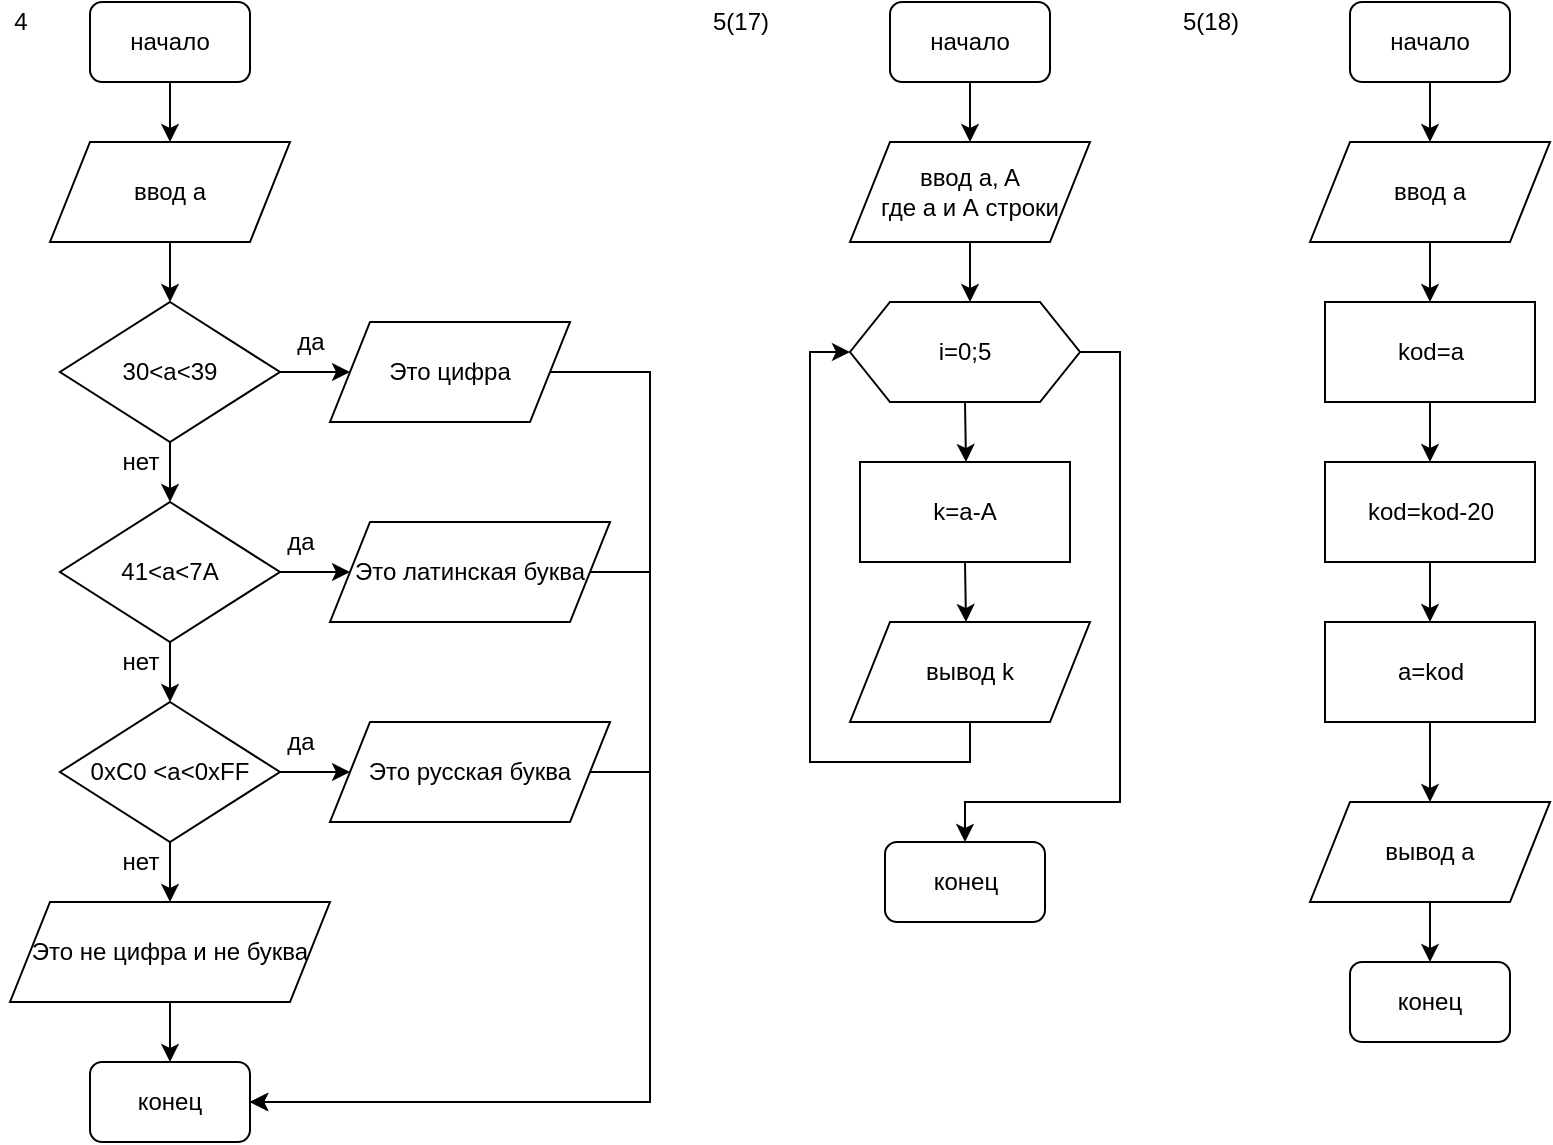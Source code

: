<mxfile version="15.3.7" type="device"><diagram id="MGLZmSCZtyXMsi0TH767" name="Page-1"><mxGraphModel dx="1038" dy="523" grid="1" gridSize="10" guides="1" tooltips="1" connect="1" arrows="1" fold="1" page="1" pageScale="1" pageWidth="827" pageHeight="1169" math="0" shadow="0"><root><mxCell id="0"/><mxCell id="1" parent="0"/><mxCell id="wR7akz7cA-P_9ljxM6oN-2" style="edgeStyle=orthogonalEdgeStyle;rounded=0;orthogonalLoop=1;jettySize=auto;html=1;exitX=0.5;exitY=1;exitDx=0;exitDy=0;" edge="1" parent="1" source="wR7akz7cA-P_9ljxM6oN-1"><mxGeometry relative="1" as="geometry"><mxPoint x="100" y="80" as="targetPoint"/></mxGeometry></mxCell><mxCell id="wR7akz7cA-P_9ljxM6oN-1" value="начало" style="rounded=1;whiteSpace=wrap;html=1;" vertex="1" parent="1"><mxGeometry x="60" y="10" width="80" height="40" as="geometry"/></mxCell><mxCell id="wR7akz7cA-P_9ljxM6oN-4" style="edgeStyle=orthogonalEdgeStyle;rounded=0;orthogonalLoop=1;jettySize=auto;html=1;exitX=0.5;exitY=1;exitDx=0;exitDy=0;" edge="1" parent="1" source="wR7akz7cA-P_9ljxM6oN-3"><mxGeometry relative="1" as="geometry"><mxPoint x="100" y="160" as="targetPoint"/></mxGeometry></mxCell><mxCell id="wR7akz7cA-P_9ljxM6oN-3" value="ввод a" style="shape=parallelogram;perimeter=parallelogramPerimeter;whiteSpace=wrap;html=1;fixedSize=1;" vertex="1" parent="1"><mxGeometry x="40" y="80" width="120" height="50" as="geometry"/></mxCell><mxCell id="wR7akz7cA-P_9ljxM6oN-6" style="edgeStyle=orthogonalEdgeStyle;rounded=0;orthogonalLoop=1;jettySize=auto;html=1;exitX=0.5;exitY=1;exitDx=0;exitDy=0;" edge="1" parent="1" source="wR7akz7cA-P_9ljxM6oN-5"><mxGeometry relative="1" as="geometry"><mxPoint x="100" y="260" as="targetPoint"/></mxGeometry></mxCell><mxCell id="wR7akz7cA-P_9ljxM6oN-7" style="edgeStyle=orthogonalEdgeStyle;rounded=0;orthogonalLoop=1;jettySize=auto;html=1;exitX=1;exitY=0.5;exitDx=0;exitDy=0;" edge="1" parent="1" source="wR7akz7cA-P_9ljxM6oN-5"><mxGeometry relative="1" as="geometry"><mxPoint x="190" y="195" as="targetPoint"/></mxGeometry></mxCell><mxCell id="wR7akz7cA-P_9ljxM6oN-5" value="30&amp;lt;a&amp;lt;39" style="rhombus;whiteSpace=wrap;html=1;" vertex="1" parent="1"><mxGeometry x="45" y="160" width="110" height="70" as="geometry"/></mxCell><mxCell id="wR7akz7cA-P_9ljxM6oN-8" value="да" style="text;html=1;align=center;verticalAlign=middle;resizable=0;points=[];autosize=1;strokeColor=none;fillColor=none;" vertex="1" parent="1"><mxGeometry x="155" y="170" width="30" height="20" as="geometry"/></mxCell><mxCell id="wR7akz7cA-P_9ljxM6oN-9" value="нет" style="text;html=1;align=center;verticalAlign=middle;resizable=0;points=[];autosize=1;strokeColor=none;fillColor=none;" vertex="1" parent="1"><mxGeometry x="70" y="230" width="30" height="20" as="geometry"/></mxCell><mxCell id="wR7akz7cA-P_9ljxM6oN-27" style="edgeStyle=orthogonalEdgeStyle;rounded=0;orthogonalLoop=1;jettySize=auto;html=1;exitX=1;exitY=0.5;exitDx=0;exitDy=0;entryX=1;entryY=0.5;entryDx=0;entryDy=0;" edge="1" parent="1" source="wR7akz7cA-P_9ljxM6oN-10" target="wR7akz7cA-P_9ljxM6oN-26"><mxGeometry relative="1" as="geometry"><Array as="points"><mxPoint x="340" y="195"/><mxPoint x="340" y="560"/></Array></mxGeometry></mxCell><mxCell id="wR7akz7cA-P_9ljxM6oN-10" value="Это цифра" style="shape=parallelogram;perimeter=parallelogramPerimeter;whiteSpace=wrap;html=1;fixedSize=1;" vertex="1" parent="1"><mxGeometry x="180" y="170" width="120" height="50" as="geometry"/></mxCell><mxCell id="wR7akz7cA-P_9ljxM6oN-13" style="edgeStyle=orthogonalEdgeStyle;rounded=0;orthogonalLoop=1;jettySize=auto;html=1;exitX=0.5;exitY=1;exitDx=0;exitDy=0;" edge="1" parent="1" source="wR7akz7cA-P_9ljxM6oN-11"><mxGeometry relative="1" as="geometry"><mxPoint x="100" y="360" as="targetPoint"/></mxGeometry></mxCell><mxCell id="wR7akz7cA-P_9ljxM6oN-14" style="edgeStyle=orthogonalEdgeStyle;rounded=0;orthogonalLoop=1;jettySize=auto;html=1;exitX=1;exitY=0.5;exitDx=0;exitDy=0;" edge="1" parent="1" source="wR7akz7cA-P_9ljxM6oN-11"><mxGeometry relative="1" as="geometry"><mxPoint x="190" y="295" as="targetPoint"/></mxGeometry></mxCell><mxCell id="wR7akz7cA-P_9ljxM6oN-11" value="41&amp;lt;a&amp;lt;7А" style="rhombus;whiteSpace=wrap;html=1;" vertex="1" parent="1"><mxGeometry x="45" y="260" width="110" height="70" as="geometry"/></mxCell><mxCell id="wR7akz7cA-P_9ljxM6oN-15" value="нет" style="text;html=1;align=center;verticalAlign=middle;resizable=0;points=[];autosize=1;strokeColor=none;fillColor=none;" vertex="1" parent="1"><mxGeometry x="70" y="330" width="30" height="20" as="geometry"/></mxCell><mxCell id="wR7akz7cA-P_9ljxM6oN-16" value="да" style="text;html=1;align=center;verticalAlign=middle;resizable=0;points=[];autosize=1;strokeColor=none;fillColor=none;" vertex="1" parent="1"><mxGeometry x="150" y="270" width="30" height="20" as="geometry"/></mxCell><mxCell id="wR7akz7cA-P_9ljxM6oN-28" style="edgeStyle=orthogonalEdgeStyle;rounded=0;orthogonalLoop=1;jettySize=auto;html=1;exitX=1;exitY=0.5;exitDx=0;exitDy=0;entryX=1;entryY=0.5;entryDx=0;entryDy=0;" edge="1" parent="1" source="wR7akz7cA-P_9ljxM6oN-17" target="wR7akz7cA-P_9ljxM6oN-26"><mxGeometry relative="1" as="geometry"><Array as="points"><mxPoint x="340" y="295"/><mxPoint x="340" y="560"/></Array></mxGeometry></mxCell><mxCell id="wR7akz7cA-P_9ljxM6oN-17" value="Это латинская буква" style="shape=parallelogram;perimeter=parallelogramPerimeter;whiteSpace=wrap;html=1;fixedSize=1;" vertex="1" parent="1"><mxGeometry x="180" y="270" width="140" height="50" as="geometry"/></mxCell><mxCell id="wR7akz7cA-P_9ljxM6oN-19" style="edgeStyle=orthogonalEdgeStyle;rounded=0;orthogonalLoop=1;jettySize=auto;html=1;exitX=0.5;exitY=1;exitDx=0;exitDy=0;" edge="1" parent="1" source="wR7akz7cA-P_9ljxM6oN-18"><mxGeometry relative="1" as="geometry"><mxPoint x="100" y="460" as="targetPoint"/></mxGeometry></mxCell><mxCell id="wR7akz7cA-P_9ljxM6oN-20" style="edgeStyle=orthogonalEdgeStyle;rounded=0;orthogonalLoop=1;jettySize=auto;html=1;exitX=1;exitY=0.5;exitDx=0;exitDy=0;" edge="1" parent="1" source="wR7akz7cA-P_9ljxM6oN-18"><mxGeometry relative="1" as="geometry"><mxPoint x="190" y="395" as="targetPoint"/></mxGeometry></mxCell><mxCell id="wR7akz7cA-P_9ljxM6oN-18" value="&lt;span lang=&quot;RU&quot;&gt;0хС0 &amp;lt;a&amp;lt;0х&lt;/span&gt;&lt;span&gt;FF&lt;/span&gt;" style="rhombus;whiteSpace=wrap;html=1;" vertex="1" parent="1"><mxGeometry x="45" y="360" width="110" height="70" as="geometry"/></mxCell><mxCell id="wR7akz7cA-P_9ljxM6oN-21" value="нет" style="text;html=1;align=center;verticalAlign=middle;resizable=0;points=[];autosize=1;strokeColor=none;fillColor=none;" vertex="1" parent="1"><mxGeometry x="70" y="430" width="30" height="20" as="geometry"/></mxCell><mxCell id="wR7akz7cA-P_9ljxM6oN-22" value="да" style="text;html=1;align=center;verticalAlign=middle;resizable=0;points=[];autosize=1;strokeColor=none;fillColor=none;" vertex="1" parent="1"><mxGeometry x="150" y="370" width="30" height="20" as="geometry"/></mxCell><mxCell id="wR7akz7cA-P_9ljxM6oN-29" style="edgeStyle=orthogonalEdgeStyle;rounded=0;orthogonalLoop=1;jettySize=auto;html=1;exitX=1;exitY=0.5;exitDx=0;exitDy=0;entryX=1;entryY=0.5;entryDx=0;entryDy=0;" edge="1" parent="1" source="wR7akz7cA-P_9ljxM6oN-23" target="wR7akz7cA-P_9ljxM6oN-26"><mxGeometry relative="1" as="geometry"><Array as="points"><mxPoint x="340" y="395"/><mxPoint x="340" y="560"/></Array></mxGeometry></mxCell><mxCell id="wR7akz7cA-P_9ljxM6oN-23" value="Это русская буква" style="shape=parallelogram;perimeter=parallelogramPerimeter;whiteSpace=wrap;html=1;fixedSize=1;" vertex="1" parent="1"><mxGeometry x="180" y="370" width="140" height="50" as="geometry"/></mxCell><mxCell id="wR7akz7cA-P_9ljxM6oN-25" style="edgeStyle=orthogonalEdgeStyle;rounded=0;orthogonalLoop=1;jettySize=auto;html=1;exitX=0.5;exitY=1;exitDx=0;exitDy=0;" edge="1" parent="1" source="wR7akz7cA-P_9ljxM6oN-24"><mxGeometry relative="1" as="geometry"><mxPoint x="100" y="540" as="targetPoint"/></mxGeometry></mxCell><mxCell id="wR7akz7cA-P_9ljxM6oN-24" value="Это не цифра и не буква" style="shape=parallelogram;perimeter=parallelogramPerimeter;whiteSpace=wrap;html=1;fixedSize=1;" vertex="1" parent="1"><mxGeometry x="20" y="460" width="160" height="50" as="geometry"/></mxCell><mxCell id="wR7akz7cA-P_9ljxM6oN-26" value="конец" style="rounded=1;whiteSpace=wrap;html=1;" vertex="1" parent="1"><mxGeometry x="60" y="540" width="80" height="40" as="geometry"/></mxCell><mxCell id="wR7akz7cA-P_9ljxM6oN-30" value="4" style="text;html=1;align=center;verticalAlign=middle;resizable=0;points=[];autosize=1;strokeColor=none;fillColor=none;" vertex="1" parent="1"><mxGeometry x="15" y="10" width="20" height="20" as="geometry"/></mxCell><mxCell id="wR7akz7cA-P_9ljxM6oN-31" value="5(17)" style="text;html=1;align=center;verticalAlign=middle;resizable=0;points=[];autosize=1;strokeColor=none;fillColor=none;" vertex="1" parent="1"><mxGeometry x="365" y="10" width="40" height="20" as="geometry"/></mxCell><mxCell id="wR7akz7cA-P_9ljxM6oN-33" style="edgeStyle=orthogonalEdgeStyle;rounded=0;orthogonalLoop=1;jettySize=auto;html=1;exitX=0.5;exitY=1;exitDx=0;exitDy=0;" edge="1" parent="1" source="wR7akz7cA-P_9ljxM6oN-32"><mxGeometry relative="1" as="geometry"><mxPoint x="500" y="80" as="targetPoint"/></mxGeometry></mxCell><mxCell id="wR7akz7cA-P_9ljxM6oN-32" value="начало" style="rounded=1;whiteSpace=wrap;html=1;" vertex="1" parent="1"><mxGeometry x="460" y="10" width="80" height="40" as="geometry"/></mxCell><mxCell id="wR7akz7cA-P_9ljxM6oN-35" style="edgeStyle=orthogonalEdgeStyle;rounded=0;orthogonalLoop=1;jettySize=auto;html=1;exitX=0.5;exitY=1;exitDx=0;exitDy=0;" edge="1" parent="1" source="wR7akz7cA-P_9ljxM6oN-34"><mxGeometry relative="1" as="geometry"><mxPoint x="500" y="160" as="targetPoint"/></mxGeometry></mxCell><mxCell id="wR7akz7cA-P_9ljxM6oN-34" value="&lt;div&gt;ввод a, A&lt;/div&gt;&lt;div&gt;где а и А строки&lt;br&gt;&lt;/div&gt;" style="shape=parallelogram;perimeter=parallelogramPerimeter;whiteSpace=wrap;html=1;fixedSize=1;" vertex="1" parent="1"><mxGeometry x="440" y="80" width="120" height="50" as="geometry"/></mxCell><mxCell id="wR7akz7cA-P_9ljxM6oN-38" style="edgeStyle=orthogonalEdgeStyle;rounded=0;orthogonalLoop=1;jettySize=auto;html=1;exitX=0.5;exitY=1;exitDx=0;exitDy=0;" edge="1" parent="1" source="wR7akz7cA-P_9ljxM6oN-37"><mxGeometry relative="1" as="geometry"><mxPoint x="498" y="240" as="targetPoint"/></mxGeometry></mxCell><mxCell id="wR7akz7cA-P_9ljxM6oN-45" style="edgeStyle=orthogonalEdgeStyle;rounded=0;orthogonalLoop=1;jettySize=auto;html=1;exitX=1;exitY=0.5;exitDx=0;exitDy=0;entryX=0.5;entryY=0;entryDx=0;entryDy=0;" edge="1" parent="1" source="wR7akz7cA-P_9ljxM6oN-37" target="wR7akz7cA-P_9ljxM6oN-44"><mxGeometry relative="1" as="geometry"><Array as="points"><mxPoint x="575" y="185"/><mxPoint x="575" y="410"/><mxPoint x="498" y="410"/></Array></mxGeometry></mxCell><mxCell id="wR7akz7cA-P_9ljxM6oN-37" value="i=0;5" style="shape=hexagon;perimeter=hexagonPerimeter2;whiteSpace=wrap;html=1;fixedSize=1;" vertex="1" parent="1"><mxGeometry x="440" y="160" width="115" height="50" as="geometry"/></mxCell><mxCell id="wR7akz7cA-P_9ljxM6oN-41" style="edgeStyle=orthogonalEdgeStyle;rounded=0;orthogonalLoop=1;jettySize=auto;html=1;exitX=0.5;exitY=1;exitDx=0;exitDy=0;" edge="1" parent="1" source="wR7akz7cA-P_9ljxM6oN-39"><mxGeometry relative="1" as="geometry"><mxPoint x="498" y="320" as="targetPoint"/></mxGeometry></mxCell><mxCell id="wR7akz7cA-P_9ljxM6oN-39" value="k=a-A" style="rounded=0;whiteSpace=wrap;html=1;" vertex="1" parent="1"><mxGeometry x="445" y="240" width="105" height="50" as="geometry"/></mxCell><mxCell id="wR7akz7cA-P_9ljxM6oN-43" style="edgeStyle=orthogonalEdgeStyle;rounded=0;orthogonalLoop=1;jettySize=auto;html=1;exitX=0.5;exitY=1;exitDx=0;exitDy=0;entryX=0;entryY=0.5;entryDx=0;entryDy=0;" edge="1" parent="1" source="wR7akz7cA-P_9ljxM6oN-42" target="wR7akz7cA-P_9ljxM6oN-37"><mxGeometry relative="1" as="geometry"/></mxCell><mxCell id="wR7akz7cA-P_9ljxM6oN-42" value="вывод k" style="shape=parallelogram;perimeter=parallelogramPerimeter;whiteSpace=wrap;html=1;fixedSize=1;" vertex="1" parent="1"><mxGeometry x="440" y="320" width="120" height="50" as="geometry"/></mxCell><mxCell id="wR7akz7cA-P_9ljxM6oN-44" value="конец" style="rounded=1;whiteSpace=wrap;html=1;" vertex="1" parent="1"><mxGeometry x="457.5" y="430" width="80" height="40" as="geometry"/></mxCell><mxCell id="wR7akz7cA-P_9ljxM6oN-46" value="5(18)" style="text;html=1;align=center;verticalAlign=middle;resizable=0;points=[];autosize=1;strokeColor=none;fillColor=none;" vertex="1" parent="1"><mxGeometry x="600" y="10" width="40" height="20" as="geometry"/></mxCell><mxCell id="wR7akz7cA-P_9ljxM6oN-49" style="edgeStyle=orthogonalEdgeStyle;rounded=0;orthogonalLoop=1;jettySize=auto;html=1;exitX=0.5;exitY=1;exitDx=0;exitDy=0;" edge="1" parent="1" source="wR7akz7cA-P_9ljxM6oN-47"><mxGeometry relative="1" as="geometry"><mxPoint x="730" y="80" as="targetPoint"/></mxGeometry></mxCell><mxCell id="wR7akz7cA-P_9ljxM6oN-47" value="начало" style="rounded=1;whiteSpace=wrap;html=1;" vertex="1" parent="1"><mxGeometry x="690" y="10" width="80" height="40" as="geometry"/></mxCell><mxCell id="wR7akz7cA-P_9ljxM6oN-52" style="edgeStyle=orthogonalEdgeStyle;rounded=0;orthogonalLoop=1;jettySize=auto;html=1;exitX=0.5;exitY=1;exitDx=0;exitDy=0;" edge="1" parent="1" source="wR7akz7cA-P_9ljxM6oN-50"><mxGeometry relative="1" as="geometry"><mxPoint x="730" y="160" as="targetPoint"/></mxGeometry></mxCell><mxCell id="wR7akz7cA-P_9ljxM6oN-50" value="ввод a" style="shape=parallelogram;perimeter=parallelogramPerimeter;whiteSpace=wrap;html=1;fixedSize=1;" vertex="1" parent="1"><mxGeometry x="670" y="80" width="120" height="50" as="geometry"/></mxCell><mxCell id="wR7akz7cA-P_9ljxM6oN-53" style="edgeStyle=orthogonalEdgeStyle;rounded=0;orthogonalLoop=1;jettySize=auto;html=1;exitX=0.5;exitY=1;exitDx=0;exitDy=0;" edge="1" parent="1" source="wR7akz7cA-P_9ljxM6oN-51"><mxGeometry relative="1" as="geometry"><mxPoint x="730" y="240" as="targetPoint"/></mxGeometry></mxCell><mxCell id="wR7akz7cA-P_9ljxM6oN-51" value="kod=a" style="rounded=0;whiteSpace=wrap;html=1;" vertex="1" parent="1"><mxGeometry x="677.5" y="160" width="105" height="50" as="geometry"/></mxCell><mxCell id="wR7akz7cA-P_9ljxM6oN-55" style="edgeStyle=orthogonalEdgeStyle;rounded=0;orthogonalLoop=1;jettySize=auto;html=1;exitX=0.5;exitY=1;exitDx=0;exitDy=0;" edge="1" parent="1" source="wR7akz7cA-P_9ljxM6oN-54"><mxGeometry relative="1" as="geometry"><mxPoint x="730" y="320" as="targetPoint"/></mxGeometry></mxCell><mxCell id="wR7akz7cA-P_9ljxM6oN-54" value="kod=kod-20" style="rounded=0;whiteSpace=wrap;html=1;" vertex="1" parent="1"><mxGeometry x="677.5" y="240" width="105" height="50" as="geometry"/></mxCell><mxCell id="wR7akz7cA-P_9ljxM6oN-57" style="edgeStyle=orthogonalEdgeStyle;rounded=0;orthogonalLoop=1;jettySize=auto;html=1;exitX=0.5;exitY=1;exitDx=0;exitDy=0;" edge="1" parent="1" source="wR7akz7cA-P_9ljxM6oN-56"><mxGeometry relative="1" as="geometry"><mxPoint x="730" y="410" as="targetPoint"/></mxGeometry></mxCell><mxCell id="wR7akz7cA-P_9ljxM6oN-56" value="a=kod" style="rounded=0;whiteSpace=wrap;html=1;" vertex="1" parent="1"><mxGeometry x="677.5" y="320" width="105" height="50" as="geometry"/></mxCell><mxCell id="wR7akz7cA-P_9ljxM6oN-59" style="edgeStyle=orthogonalEdgeStyle;rounded=0;orthogonalLoop=1;jettySize=auto;html=1;exitX=0.5;exitY=1;exitDx=0;exitDy=0;" edge="1" parent="1" source="wR7akz7cA-P_9ljxM6oN-58"><mxGeometry relative="1" as="geometry"><mxPoint x="730" y="490" as="targetPoint"/></mxGeometry></mxCell><mxCell id="wR7akz7cA-P_9ljxM6oN-58" value="вывод а" style="shape=parallelogram;perimeter=parallelogramPerimeter;whiteSpace=wrap;html=1;fixedSize=1;" vertex="1" parent="1"><mxGeometry x="670" y="410" width="120" height="50" as="geometry"/></mxCell><mxCell id="wR7akz7cA-P_9ljxM6oN-60" value="конец" style="rounded=1;whiteSpace=wrap;html=1;" vertex="1" parent="1"><mxGeometry x="690" y="490" width="80" height="40" as="geometry"/></mxCell></root></mxGraphModel></diagram></mxfile>